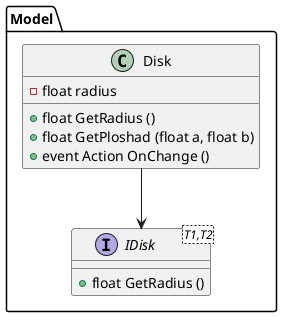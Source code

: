 @startuml

package Model <<Folder>>
{ 
interface IDisk <T1,T2>
class Disk
}



Disk --> IDisk


Disk : - float radius
Disk : + float GetRadius ()
Disk : + float GetPloshad (float a, float b)
IDisk : + float GetRadius ()
Disk : + event Action OnChange ()

@enduml

